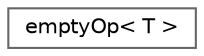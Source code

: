 digraph "Graphical Class Hierarchy"
{
 // LATEX_PDF_SIZE
  bgcolor="transparent";
  edge [fontname=Helvetica,fontsize=10,labelfontname=Helvetica,labelfontsize=10];
  node [fontname=Helvetica,fontsize=10,shape=box,height=0.2,width=0.4];
  rankdir="LR";
  Node0 [id="Node000000",label="emptyOp\< T \>",height=0.2,width=0.4,color="grey40", fillcolor="white", style="filled",URL="$structFoam_1_1emptyOp.html",tooltip=" "];
}
